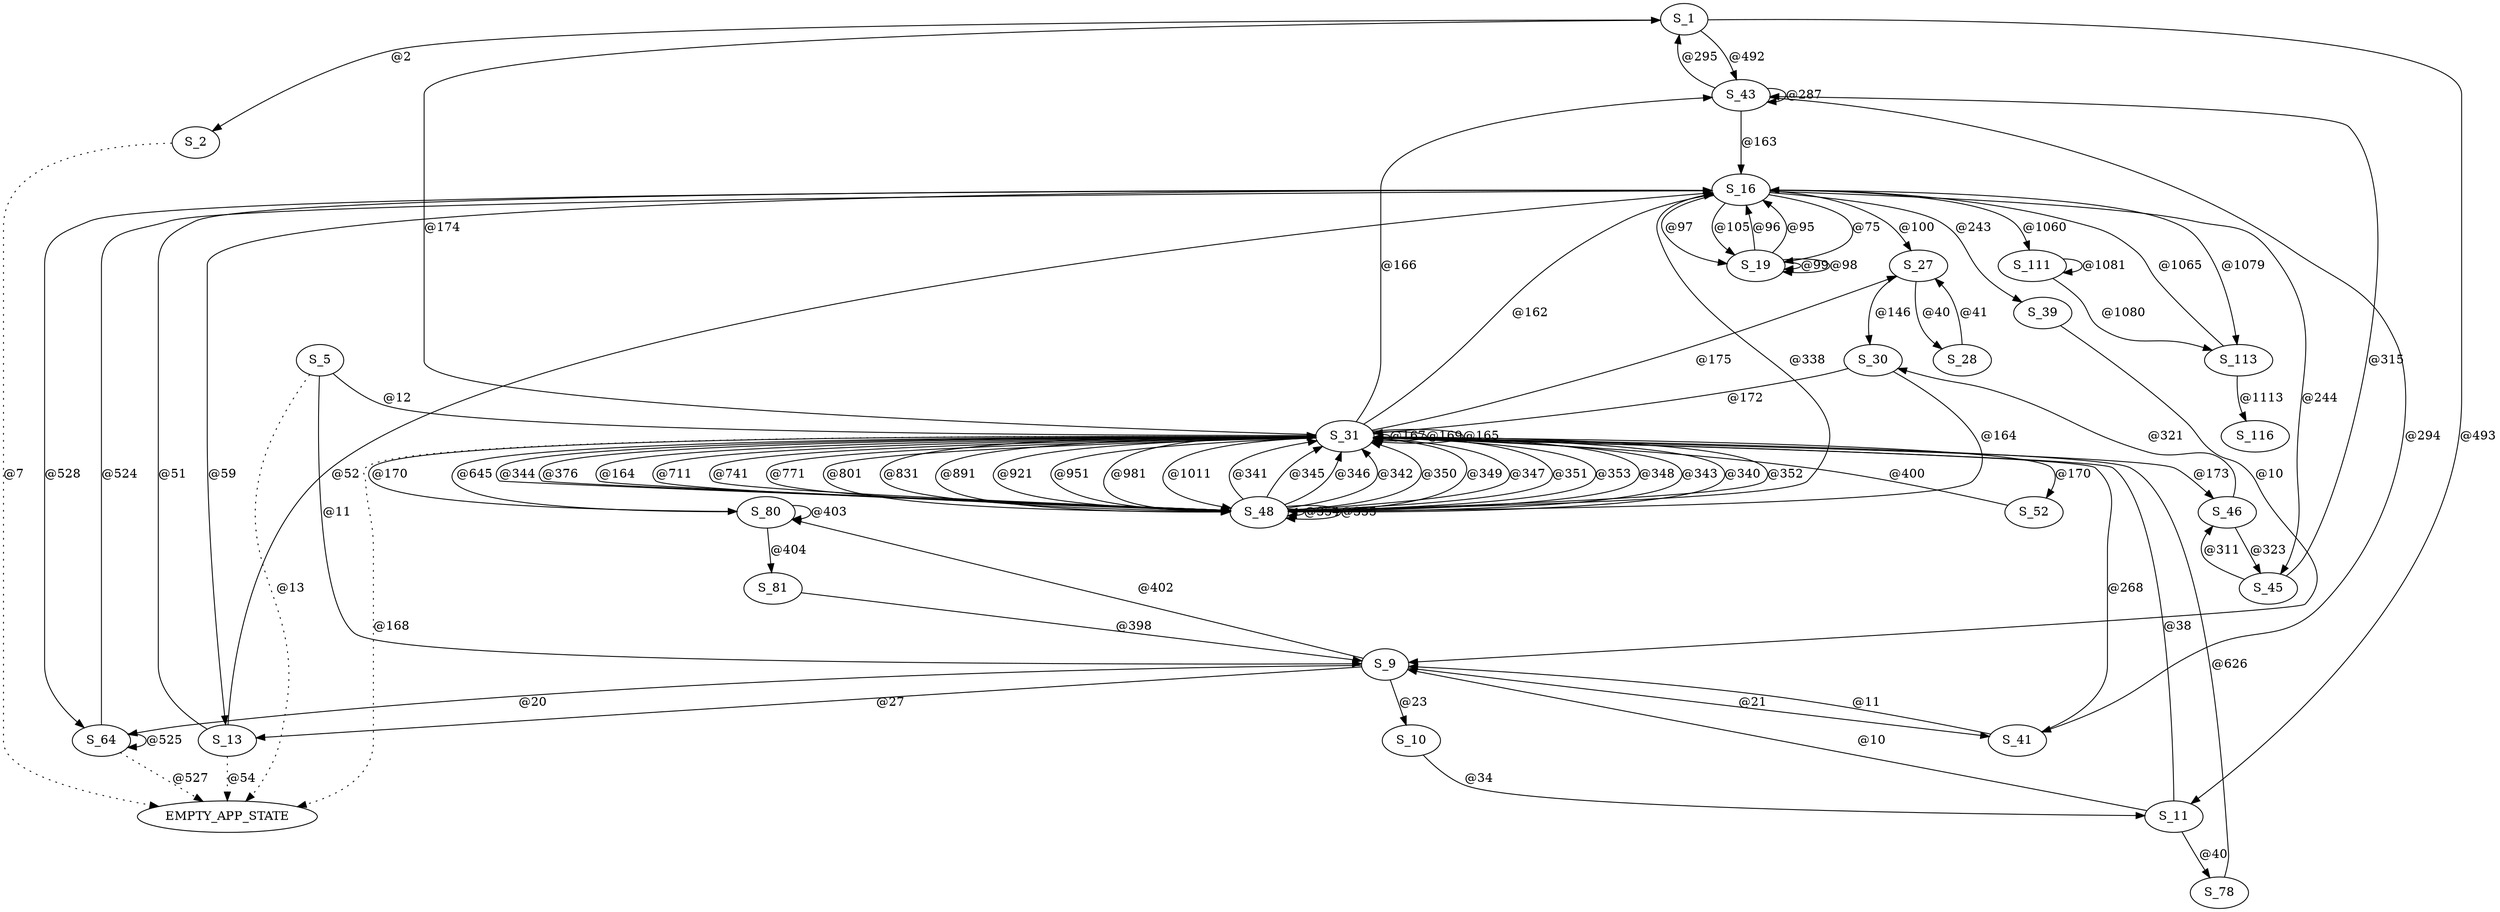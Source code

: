 digraph graphtest {
  S_1 -> S_2  [ label="@2"] ;
  S_1 -> S_43  [ label="@492"] ;
  S_1 -> S_11  [ label="@493"] ;
  S_2 -> EMPTY_APP_STATE  [ style=dotted,label="@7"] ;
  S_5 -> EMPTY_APP_STATE  [ style=dotted,label="@13"] ;
  S_5 -> S_9  [ label="@11"] ;
  S_5 -> S_31  [ label="@12"] ;
  S_9 -> S_10  [ label="@23"] ;
  S_9 -> S_13  [ label="@27"] ;
  S_9 -> S_41  [ label="@21"] ;
  S_9 -> S_64  [ label="@20"] ;
  S_9 -> S_80  [ label="@402"] ;
  S_10 -> S_11  [ label="@34"] ;
  S_11 -> S_9  [ label="@10"] ;
  S_11 -> S_31  [ label="@38"] ;
  S_11 -> S_78  [ label="@40"] ;
  S_13 -> EMPTY_APP_STATE  [ style=dotted,label="@54"] ;
  S_13 -> S_16  [ label="@52"] ;
  S_13 -> S_16  [ label="@51"] ;
  S_16 -> S_13  [ label="@59"] ;
  S_16 -> S_19  [ label="@75"] ;
  S_16 -> S_19  [ label="@97"] ;
  S_16 -> S_19  [ label="@105"] ;
  S_16 -> S_27  [ label="@100"] ;
  S_16 -> S_39  [ label="@243"] ;
  S_16 -> S_45  [ label="@244"] ;
  S_16 -> S_64  [ label="@528"] ;
  S_16 -> S_111  [ label="@1060"] ;
  S_16 -> S_113  [ label="@1079"] ;
  S_19 -> S_16  [ label="@96"] ;
  S_19 -> S_16  [ label="@95"] ;
  S_19 -> S_19  [ label="@99"] ;
  S_19 -> S_19  [ label="@98"] ;
  S_27 -> S_28  [ label="@40"] ;
  S_27 -> S_30  [ label="@146"] ;
  S_28 -> S_27  [ label="@41"] ;
  S_30 -> S_31  [ label="@172"] ;
  S_30 -> S_48  [ label="@164"] ;
  S_31 -> S_31  [ label="@167"] ;
  S_31 -> S_27  [ label="@175"] ;
  S_31 -> S_31  [ label="@169"] ;
  S_31 -> EMPTY_APP_STATE  [ style=dotted,label="@168"] ;
  S_31 -> S_16  [ label="@162"] ;
  S_31 -> S_43  [ label="@166"] ;
  S_31 -> S_31  [ label="@165"] ;
  S_31 -> S_52  [ label="@170"] ;
  S_31 -> S_48  [ label="@376"] ;
  S_31 -> S_46  [ label="@173"] ;
  S_31 -> S_1  [ label="@174"] ;
  S_31 -> S_48  [ label="@164"] ;
  S_31 -> S_80  [ label="@170"] ;
  S_31 -> S_48  [ label="@711"] ;
  S_31 -> S_48  [ label="@741"] ;
  S_31 -> S_48  [ label="@771"] ;
  S_31 -> S_48  [ label="@801"] ;
  S_31 -> S_48  [ label="@831"] ;
  S_31 -> S_48  [ label="@891"] ;
  S_31 -> S_48  [ label="@921"] ;
  S_31 -> S_48  [ label="@951"] ;
  S_31 -> S_48  [ label="@981"] ;
  S_31 -> S_48  [ label="@1011"] ;
  S_39 -> S_9  [ label="@10"] ;
  S_41 -> S_31  [ label="@268"] ;
  S_41 -> S_9  [ label="@11"] ;
  S_43 -> S_16  [ label="@163"] ;
  S_43 -> S_43  [ label="@287"] ;
  S_43 -> S_1  [ label="@295"] ;
  S_43 -> S_41  [ label="@294"] ;
  S_45 -> S_46  [ label="@311"] ;
  S_45 -> S_43  [ label="@315"] ;
  S_46 -> S_30  [ label="@321"] ;
  S_46 -> S_45  [ label="@323"] ;
  S_48 -> S_48  [ label="@354"] ;
  S_48 -> S_31  [ label="@341"] ;
  S_48 -> S_31  [ label="@345"] ;
  S_48 -> S_31  [ label="@346"] ;
  S_48 -> S_31  [ label="@342"] ;
  S_48 -> S_31  [ label="@350"] ;
  S_48 -> S_31  [ label="@349"] ;
  S_48 -> S_31  [ label="@347"] ;
  S_48 -> S_31  [ label="@351"] ;
  S_48 -> S_31  [ label="@353"] ;
  S_48 -> S_31  [ label="@348"] ;
  S_48 -> S_31  [ label="@343"] ;
  S_48 -> S_31  [ label="@340"] ;
  S_48 -> S_31  [ label="@352"] ;
  S_48 -> S_31  [ label="@344"] ;
  S_48 -> S_48  [ label="@355"] ;
  S_48 -> S_16  [ label="@338"] ;
  S_52 -> S_31  [ label="@400"] ;
  S_64 -> S_16  [ label="@524"] ;
  S_64 -> S_64  [ label="@525"] ;
  S_64 -> EMPTY_APP_STATE  [ style=dotted,label="@527"] ;
  S_78 -> S_31  [ label="@626"] ;
  S_80 -> S_81  [ label="@404"] ;
  S_80 -> S_80  [ label="@403"] ;
  S_80 -> S_31  [ label="@645"] ;
  S_81 -> S_9  [ label="@398"] ;
  S_111 -> S_111  [ label="@1081"] ;
  S_111 -> S_113  [ label="@1080"] ;
  S_113 -> S_16  [ label="@1065"] ;
  S_113 -> S_116  [ label="@1113"] ;
}